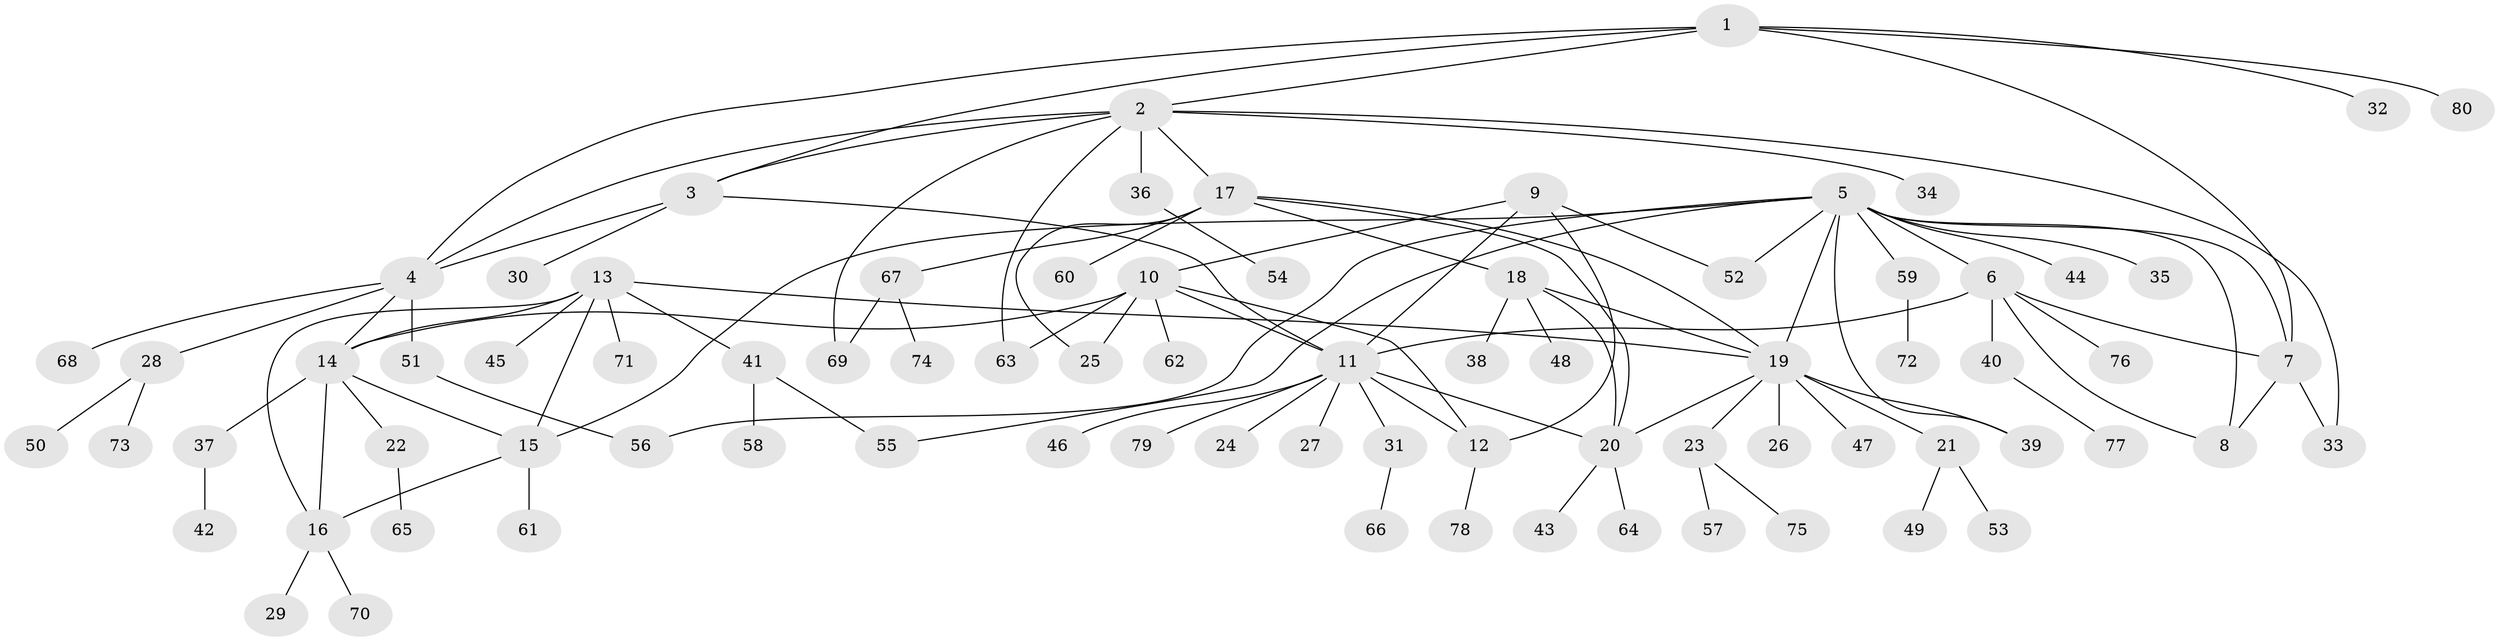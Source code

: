 // coarse degree distribution, {4: 0.125, 8: 0.09375, 9: 0.03125, 2: 0.1875, 3: 0.09375, 1: 0.34375, 6: 0.03125, 7: 0.03125, 5: 0.0625}
// Generated by graph-tools (version 1.1) at 2025/37/03/04/25 23:37:37]
// undirected, 80 vertices, 108 edges
graph export_dot {
  node [color=gray90,style=filled];
  1;
  2;
  3;
  4;
  5;
  6;
  7;
  8;
  9;
  10;
  11;
  12;
  13;
  14;
  15;
  16;
  17;
  18;
  19;
  20;
  21;
  22;
  23;
  24;
  25;
  26;
  27;
  28;
  29;
  30;
  31;
  32;
  33;
  34;
  35;
  36;
  37;
  38;
  39;
  40;
  41;
  42;
  43;
  44;
  45;
  46;
  47;
  48;
  49;
  50;
  51;
  52;
  53;
  54;
  55;
  56;
  57;
  58;
  59;
  60;
  61;
  62;
  63;
  64;
  65;
  66;
  67;
  68;
  69;
  70;
  71;
  72;
  73;
  74;
  75;
  76;
  77;
  78;
  79;
  80;
  1 -- 2;
  1 -- 3;
  1 -- 4;
  1 -- 7;
  1 -- 32;
  1 -- 80;
  2 -- 3;
  2 -- 4;
  2 -- 17;
  2 -- 33;
  2 -- 34;
  2 -- 36;
  2 -- 63;
  2 -- 69;
  3 -- 4;
  3 -- 11;
  3 -- 30;
  4 -- 14;
  4 -- 28;
  4 -- 51;
  4 -- 68;
  5 -- 6;
  5 -- 7;
  5 -- 8;
  5 -- 15;
  5 -- 19;
  5 -- 35;
  5 -- 39;
  5 -- 44;
  5 -- 52;
  5 -- 55;
  5 -- 56;
  5 -- 59;
  6 -- 7;
  6 -- 8;
  6 -- 11;
  6 -- 40;
  6 -- 76;
  7 -- 8;
  7 -- 33;
  9 -- 10;
  9 -- 11;
  9 -- 12;
  9 -- 52;
  10 -- 11;
  10 -- 12;
  10 -- 14;
  10 -- 25;
  10 -- 62;
  10 -- 63;
  11 -- 12;
  11 -- 20;
  11 -- 24;
  11 -- 27;
  11 -- 31;
  11 -- 46;
  11 -- 79;
  12 -- 78;
  13 -- 14;
  13 -- 15;
  13 -- 16;
  13 -- 19;
  13 -- 41;
  13 -- 45;
  13 -- 71;
  14 -- 15;
  14 -- 16;
  14 -- 22;
  14 -- 37;
  15 -- 16;
  15 -- 61;
  16 -- 29;
  16 -- 70;
  17 -- 18;
  17 -- 19;
  17 -- 20;
  17 -- 25;
  17 -- 60;
  17 -- 67;
  18 -- 19;
  18 -- 20;
  18 -- 38;
  18 -- 48;
  19 -- 20;
  19 -- 21;
  19 -- 23;
  19 -- 26;
  19 -- 39;
  19 -- 47;
  20 -- 43;
  20 -- 64;
  21 -- 49;
  21 -- 53;
  22 -- 65;
  23 -- 57;
  23 -- 75;
  28 -- 50;
  28 -- 73;
  31 -- 66;
  36 -- 54;
  37 -- 42;
  40 -- 77;
  41 -- 55;
  41 -- 58;
  51 -- 56;
  59 -- 72;
  67 -- 69;
  67 -- 74;
}
